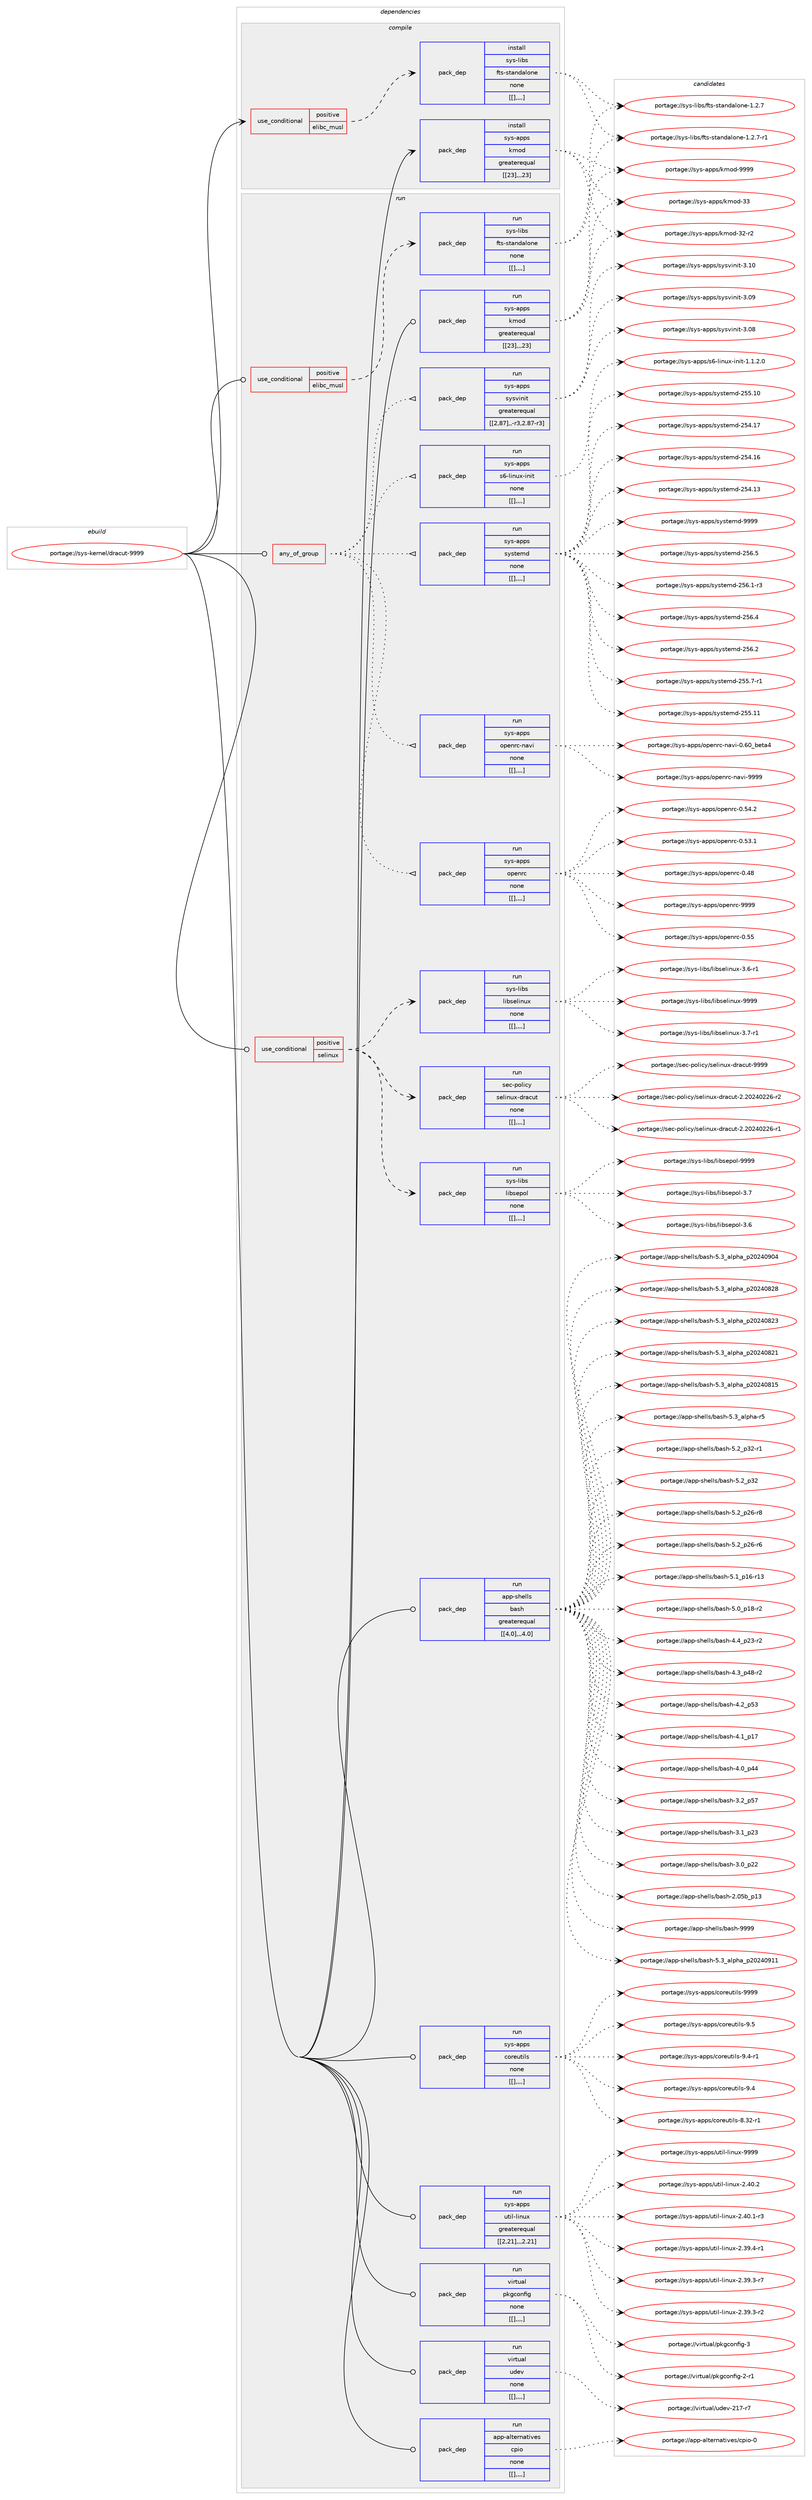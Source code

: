 digraph prolog {

# *************
# Graph options
# *************

newrank=true;
concentrate=true;
compound=true;
graph [rankdir=LR,fontname=Helvetica,fontsize=10,ranksep=1.5];#, ranksep=2.5, nodesep=0.2];
edge  [arrowhead=vee];
node  [fontname=Helvetica,fontsize=10];

# **********
# The ebuild
# **********

subgraph cluster_leftcol {
color=gray;
label=<<i>ebuild</i>>;
id [label="portage://sys-kernel/dracut-9999", color=red, width=4, href="../sys-kernel/dracut-9999.svg"];
}

# ****************
# The dependencies
# ****************

subgraph cluster_midcol {
color=gray;
label=<<i>dependencies</i>>;
subgraph cluster_compile {
fillcolor="#eeeeee";
style=filled;
label=<<i>compile</i>>;
subgraph cond10049 {
dependency26892 [label=<<TABLE BORDER="0" CELLBORDER="1" CELLSPACING="0" CELLPADDING="4"><TR><TD ROWSPAN="3" CELLPADDING="10">use_conditional</TD></TR><TR><TD>positive</TD></TR><TR><TD>elibc_musl</TD></TR></TABLE>>, shape=none, color=red];
subgraph pack16777 {
dependency26893 [label=<<TABLE BORDER="0" CELLBORDER="1" CELLSPACING="0" CELLPADDING="4" WIDTH="220"><TR><TD ROWSPAN="6" CELLPADDING="30">pack_dep</TD></TR><TR><TD WIDTH="110">install</TD></TR><TR><TD>sys-libs</TD></TR><TR><TD>fts-standalone</TD></TR><TR><TD>none</TD></TR><TR><TD>[[],,,,]</TD></TR></TABLE>>, shape=none, color=blue];
}
dependency26892:e -> dependency26893:w [weight=20,style="dashed",arrowhead="vee"];
}
id:e -> dependency26892:w [weight=20,style="solid",arrowhead="vee"];
subgraph pack16778 {
dependency26894 [label=<<TABLE BORDER="0" CELLBORDER="1" CELLSPACING="0" CELLPADDING="4" WIDTH="220"><TR><TD ROWSPAN="6" CELLPADDING="30">pack_dep</TD></TR><TR><TD WIDTH="110">install</TD></TR><TR><TD>sys-apps</TD></TR><TR><TD>kmod</TD></TR><TR><TD>greaterequal</TD></TR><TR><TD>[[23],,,23]</TD></TR></TABLE>>, shape=none, color=blue];
}
id:e -> dependency26894:w [weight=20,style="solid",arrowhead="vee"];
}
subgraph cluster_compileandrun {
fillcolor="#eeeeee";
style=filled;
label=<<i>compile and run</i>>;
}
subgraph cluster_run {
fillcolor="#eeeeee";
style=filled;
label=<<i>run</i>>;
subgraph any56 {
dependency26895 [label=<<TABLE BORDER="0" CELLBORDER="1" CELLSPACING="0" CELLPADDING="4"><TR><TD CELLPADDING="10">any_of_group</TD></TR></TABLE>>, shape=none, color=red];subgraph pack16779 {
dependency26896 [label=<<TABLE BORDER="0" CELLBORDER="1" CELLSPACING="0" CELLPADDING="4" WIDTH="220"><TR><TD ROWSPAN="6" CELLPADDING="30">pack_dep</TD></TR><TR><TD WIDTH="110">run</TD></TR><TR><TD>sys-apps</TD></TR><TR><TD>sysvinit</TD></TR><TR><TD>greaterequal</TD></TR><TR><TD>[[2,87],,-r3,2.87-r3]</TD></TR></TABLE>>, shape=none, color=blue];
}
dependency26895:e -> dependency26896:w [weight=20,style="dotted",arrowhead="oinv"];
subgraph pack16780 {
dependency26897 [label=<<TABLE BORDER="0" CELLBORDER="1" CELLSPACING="0" CELLPADDING="4" WIDTH="220"><TR><TD ROWSPAN="6" CELLPADDING="30">pack_dep</TD></TR><TR><TD WIDTH="110">run</TD></TR><TR><TD>sys-apps</TD></TR><TR><TD>openrc</TD></TR><TR><TD>none</TD></TR><TR><TD>[[],,,,]</TD></TR></TABLE>>, shape=none, color=blue];
}
dependency26895:e -> dependency26897:w [weight=20,style="dotted",arrowhead="oinv"];
subgraph pack16781 {
dependency26898 [label=<<TABLE BORDER="0" CELLBORDER="1" CELLSPACING="0" CELLPADDING="4" WIDTH="220"><TR><TD ROWSPAN="6" CELLPADDING="30">pack_dep</TD></TR><TR><TD WIDTH="110">run</TD></TR><TR><TD>sys-apps</TD></TR><TR><TD>openrc-navi</TD></TR><TR><TD>none</TD></TR><TR><TD>[[],,,,]</TD></TR></TABLE>>, shape=none, color=blue];
}
dependency26895:e -> dependency26898:w [weight=20,style="dotted",arrowhead="oinv"];
subgraph pack16782 {
dependency26899 [label=<<TABLE BORDER="0" CELLBORDER="1" CELLSPACING="0" CELLPADDING="4" WIDTH="220"><TR><TD ROWSPAN="6" CELLPADDING="30">pack_dep</TD></TR><TR><TD WIDTH="110">run</TD></TR><TR><TD>sys-apps</TD></TR><TR><TD>systemd</TD></TR><TR><TD>none</TD></TR><TR><TD>[[],,,,]</TD></TR></TABLE>>, shape=none, color=blue];
}
dependency26895:e -> dependency26899:w [weight=20,style="dotted",arrowhead="oinv"];
subgraph pack16783 {
dependency26900 [label=<<TABLE BORDER="0" CELLBORDER="1" CELLSPACING="0" CELLPADDING="4" WIDTH="220"><TR><TD ROWSPAN="6" CELLPADDING="30">pack_dep</TD></TR><TR><TD WIDTH="110">run</TD></TR><TR><TD>sys-apps</TD></TR><TR><TD>s6-linux-init</TD></TR><TR><TD>none</TD></TR><TR><TD>[[],,,,]</TD></TR></TABLE>>, shape=none, color=blue];
}
dependency26895:e -> dependency26900:w [weight=20,style="dotted",arrowhead="oinv"];
}
id:e -> dependency26895:w [weight=20,style="solid",arrowhead="odot"];
subgraph cond10050 {
dependency26901 [label=<<TABLE BORDER="0" CELLBORDER="1" CELLSPACING="0" CELLPADDING="4"><TR><TD ROWSPAN="3" CELLPADDING="10">use_conditional</TD></TR><TR><TD>positive</TD></TR><TR><TD>elibc_musl</TD></TR></TABLE>>, shape=none, color=red];
subgraph pack16784 {
dependency26902 [label=<<TABLE BORDER="0" CELLBORDER="1" CELLSPACING="0" CELLPADDING="4" WIDTH="220"><TR><TD ROWSPAN="6" CELLPADDING="30">pack_dep</TD></TR><TR><TD WIDTH="110">run</TD></TR><TR><TD>sys-libs</TD></TR><TR><TD>fts-standalone</TD></TR><TR><TD>none</TD></TR><TR><TD>[[],,,,]</TD></TR></TABLE>>, shape=none, color=blue];
}
dependency26901:e -> dependency26902:w [weight=20,style="dashed",arrowhead="vee"];
}
id:e -> dependency26901:w [weight=20,style="solid",arrowhead="odot"];
subgraph cond10051 {
dependency26903 [label=<<TABLE BORDER="0" CELLBORDER="1" CELLSPACING="0" CELLPADDING="4"><TR><TD ROWSPAN="3" CELLPADDING="10">use_conditional</TD></TR><TR><TD>positive</TD></TR><TR><TD>selinux</TD></TR></TABLE>>, shape=none, color=red];
subgraph pack16785 {
dependency26904 [label=<<TABLE BORDER="0" CELLBORDER="1" CELLSPACING="0" CELLPADDING="4" WIDTH="220"><TR><TD ROWSPAN="6" CELLPADDING="30">pack_dep</TD></TR><TR><TD WIDTH="110">run</TD></TR><TR><TD>sec-policy</TD></TR><TR><TD>selinux-dracut</TD></TR><TR><TD>none</TD></TR><TR><TD>[[],,,,]</TD></TR></TABLE>>, shape=none, color=blue];
}
dependency26903:e -> dependency26904:w [weight=20,style="dashed",arrowhead="vee"];
subgraph pack16786 {
dependency26905 [label=<<TABLE BORDER="0" CELLBORDER="1" CELLSPACING="0" CELLPADDING="4" WIDTH="220"><TR><TD ROWSPAN="6" CELLPADDING="30">pack_dep</TD></TR><TR><TD WIDTH="110">run</TD></TR><TR><TD>sys-libs</TD></TR><TR><TD>libselinux</TD></TR><TR><TD>none</TD></TR><TR><TD>[[],,,,]</TD></TR></TABLE>>, shape=none, color=blue];
}
dependency26903:e -> dependency26905:w [weight=20,style="dashed",arrowhead="vee"];
subgraph pack16787 {
dependency26906 [label=<<TABLE BORDER="0" CELLBORDER="1" CELLSPACING="0" CELLPADDING="4" WIDTH="220"><TR><TD ROWSPAN="6" CELLPADDING="30">pack_dep</TD></TR><TR><TD WIDTH="110">run</TD></TR><TR><TD>sys-libs</TD></TR><TR><TD>libsepol</TD></TR><TR><TD>none</TD></TR><TR><TD>[[],,,,]</TD></TR></TABLE>>, shape=none, color=blue];
}
dependency26903:e -> dependency26906:w [weight=20,style="dashed",arrowhead="vee"];
}
id:e -> dependency26903:w [weight=20,style="solid",arrowhead="odot"];
subgraph pack16788 {
dependency26907 [label=<<TABLE BORDER="0" CELLBORDER="1" CELLSPACING="0" CELLPADDING="4" WIDTH="220"><TR><TD ROWSPAN="6" CELLPADDING="30">pack_dep</TD></TR><TR><TD WIDTH="110">run</TD></TR><TR><TD>app-alternatives</TD></TR><TR><TD>cpio</TD></TR><TR><TD>none</TD></TR><TR><TD>[[],,,,]</TD></TR></TABLE>>, shape=none, color=blue];
}
id:e -> dependency26907:w [weight=20,style="solid",arrowhead="odot"];
subgraph pack16789 {
dependency26908 [label=<<TABLE BORDER="0" CELLBORDER="1" CELLSPACING="0" CELLPADDING="4" WIDTH="220"><TR><TD ROWSPAN="6" CELLPADDING="30">pack_dep</TD></TR><TR><TD WIDTH="110">run</TD></TR><TR><TD>app-shells</TD></TR><TR><TD>bash</TD></TR><TR><TD>greaterequal</TD></TR><TR><TD>[[4,0],,,4.0]</TD></TR></TABLE>>, shape=none, color=blue];
}
id:e -> dependency26908:w [weight=20,style="solid",arrowhead="odot"];
subgraph pack16790 {
dependency26909 [label=<<TABLE BORDER="0" CELLBORDER="1" CELLSPACING="0" CELLPADDING="4" WIDTH="220"><TR><TD ROWSPAN="6" CELLPADDING="30">pack_dep</TD></TR><TR><TD WIDTH="110">run</TD></TR><TR><TD>sys-apps</TD></TR><TR><TD>coreutils</TD></TR><TR><TD>none</TD></TR><TR><TD>[[],,,,]</TD></TR></TABLE>>, shape=none, color=blue];
}
id:e -> dependency26909:w [weight=20,style="solid",arrowhead="odot"];
subgraph pack16791 {
dependency26910 [label=<<TABLE BORDER="0" CELLBORDER="1" CELLSPACING="0" CELLPADDING="4" WIDTH="220"><TR><TD ROWSPAN="6" CELLPADDING="30">pack_dep</TD></TR><TR><TD WIDTH="110">run</TD></TR><TR><TD>sys-apps</TD></TR><TR><TD>kmod</TD></TR><TR><TD>greaterequal</TD></TR><TR><TD>[[23],,,23]</TD></TR></TABLE>>, shape=none, color=blue];
}
id:e -> dependency26910:w [weight=20,style="solid",arrowhead="odot"];
subgraph pack16792 {
dependency26911 [label=<<TABLE BORDER="0" CELLBORDER="1" CELLSPACING="0" CELLPADDING="4" WIDTH="220"><TR><TD ROWSPAN="6" CELLPADDING="30">pack_dep</TD></TR><TR><TD WIDTH="110">run</TD></TR><TR><TD>sys-apps</TD></TR><TR><TD>util-linux</TD></TR><TR><TD>greaterequal</TD></TR><TR><TD>[[2,21],,,2.21]</TD></TR></TABLE>>, shape=none, color=blue];
}
id:e -> dependency26911:w [weight=20,style="solid",arrowhead="odot"];
subgraph pack16793 {
dependency26912 [label=<<TABLE BORDER="0" CELLBORDER="1" CELLSPACING="0" CELLPADDING="4" WIDTH="220"><TR><TD ROWSPAN="6" CELLPADDING="30">pack_dep</TD></TR><TR><TD WIDTH="110">run</TD></TR><TR><TD>virtual</TD></TR><TR><TD>pkgconfig</TD></TR><TR><TD>none</TD></TR><TR><TD>[[],,,,]</TD></TR></TABLE>>, shape=none, color=blue];
}
id:e -> dependency26912:w [weight=20,style="solid",arrowhead="odot"];
subgraph pack16794 {
dependency26913 [label=<<TABLE BORDER="0" CELLBORDER="1" CELLSPACING="0" CELLPADDING="4" WIDTH="220"><TR><TD ROWSPAN="6" CELLPADDING="30">pack_dep</TD></TR><TR><TD WIDTH="110">run</TD></TR><TR><TD>virtual</TD></TR><TR><TD>udev</TD></TR><TR><TD>none</TD></TR><TR><TD>[[],,,,]</TD></TR></TABLE>>, shape=none, color=blue];
}
id:e -> dependency26913:w [weight=20,style="solid",arrowhead="odot"];
}
}

# **************
# The candidates
# **************

subgraph cluster_choices {
rank=same;
color=gray;
label=<<i>candidates</i>>;

subgraph choice16777 {
color=black;
nodesep=1;
choice1151211154510810598115471021161154511511697110100971081111101014549465046554511449 [label="portage://sys-libs/fts-standalone-1.2.7-r1", color=red, width=4,href="../sys-libs/fts-standalone-1.2.7-r1.svg"];
choice115121115451081059811547102116115451151169711010097108111110101454946504655 [label="portage://sys-libs/fts-standalone-1.2.7", color=red, width=4,href="../sys-libs/fts-standalone-1.2.7.svg"];
dependency26893:e -> choice1151211154510810598115471021161154511511697110100971081111101014549465046554511449:w [style=dotted,weight="100"];
dependency26893:e -> choice115121115451081059811547102116115451151169711010097108111110101454946504655:w [style=dotted,weight="100"];
}
subgraph choice16778 {
color=black;
nodesep=1;
choice1151211154597112112115471071091111004557575757 [label="portage://sys-apps/kmod-9999", color=red, width=4,href="../sys-apps/kmod-9999.svg"];
choice115121115459711211211547107109111100455151 [label="portage://sys-apps/kmod-33", color=red, width=4,href="../sys-apps/kmod-33.svg"];
choice1151211154597112112115471071091111004551504511450 [label="portage://sys-apps/kmod-32-r2", color=red, width=4,href="../sys-apps/kmod-32-r2.svg"];
dependency26894:e -> choice1151211154597112112115471071091111004557575757:w [style=dotted,weight="100"];
dependency26894:e -> choice115121115459711211211547107109111100455151:w [style=dotted,weight="100"];
dependency26894:e -> choice1151211154597112112115471071091111004551504511450:w [style=dotted,weight="100"];
}
subgraph choice16779 {
color=black;
nodesep=1;
choice1151211154597112112115471151211151181051101051164551464948 [label="portage://sys-apps/sysvinit-3.10", color=red, width=4,href="../sys-apps/sysvinit-3.10.svg"];
choice1151211154597112112115471151211151181051101051164551464857 [label="portage://sys-apps/sysvinit-3.09", color=red, width=4,href="../sys-apps/sysvinit-3.09.svg"];
choice1151211154597112112115471151211151181051101051164551464856 [label="portage://sys-apps/sysvinit-3.08", color=red, width=4,href="../sys-apps/sysvinit-3.08.svg"];
dependency26896:e -> choice1151211154597112112115471151211151181051101051164551464948:w [style=dotted,weight="100"];
dependency26896:e -> choice1151211154597112112115471151211151181051101051164551464857:w [style=dotted,weight="100"];
dependency26896:e -> choice1151211154597112112115471151211151181051101051164551464856:w [style=dotted,weight="100"];
}
subgraph choice16780 {
color=black;
nodesep=1;
choice115121115459711211211547111112101110114994557575757 [label="portage://sys-apps/openrc-9999", color=red, width=4,href="../sys-apps/openrc-9999.svg"];
choice115121115459711211211547111112101110114994548465353 [label="portage://sys-apps/openrc-0.55", color=red, width=4,href="../sys-apps/openrc-0.55.svg"];
choice1151211154597112112115471111121011101149945484653524650 [label="portage://sys-apps/openrc-0.54.2", color=red, width=4,href="../sys-apps/openrc-0.54.2.svg"];
choice1151211154597112112115471111121011101149945484653514649 [label="portage://sys-apps/openrc-0.53.1", color=red, width=4,href="../sys-apps/openrc-0.53.1.svg"];
choice115121115459711211211547111112101110114994548465256 [label="portage://sys-apps/openrc-0.48", color=red, width=4,href="../sys-apps/openrc-0.48.svg"];
dependency26897:e -> choice115121115459711211211547111112101110114994557575757:w [style=dotted,weight="100"];
dependency26897:e -> choice115121115459711211211547111112101110114994548465353:w [style=dotted,weight="100"];
dependency26897:e -> choice1151211154597112112115471111121011101149945484653524650:w [style=dotted,weight="100"];
dependency26897:e -> choice1151211154597112112115471111121011101149945484653514649:w [style=dotted,weight="100"];
dependency26897:e -> choice115121115459711211211547111112101110114994548465256:w [style=dotted,weight="100"];
}
subgraph choice16781 {
color=black;
nodesep=1;
choice1151211154597112112115471111121011101149945110971181054557575757 [label="portage://sys-apps/openrc-navi-9999", color=red, width=4,href="../sys-apps/openrc-navi-9999.svg"];
choice115121115459711211211547111112101110114994511097118105454846544895981011169752 [label="portage://sys-apps/openrc-navi-0.60_beta4", color=red, width=4,href="../sys-apps/openrc-navi-0.60_beta4.svg"];
dependency26898:e -> choice1151211154597112112115471111121011101149945110971181054557575757:w [style=dotted,weight="100"];
dependency26898:e -> choice115121115459711211211547111112101110114994511097118105454846544895981011169752:w [style=dotted,weight="100"];
}
subgraph choice16782 {
color=black;
nodesep=1;
choice1151211154597112112115471151211151161011091004557575757 [label="portage://sys-apps/systemd-9999", color=red, width=4,href="../sys-apps/systemd-9999.svg"];
choice115121115459711211211547115121115116101109100455053544653 [label="portage://sys-apps/systemd-256.5", color=red, width=4,href="../sys-apps/systemd-256.5.svg"];
choice115121115459711211211547115121115116101109100455053544652 [label="portage://sys-apps/systemd-256.4", color=red, width=4,href="../sys-apps/systemd-256.4.svg"];
choice115121115459711211211547115121115116101109100455053544650 [label="portage://sys-apps/systemd-256.2", color=red, width=4,href="../sys-apps/systemd-256.2.svg"];
choice1151211154597112112115471151211151161011091004550535446494511451 [label="portage://sys-apps/systemd-256.1-r3", color=red, width=4,href="../sys-apps/systemd-256.1-r3.svg"];
choice11512111545971121121154711512111511610110910045505353464949 [label="portage://sys-apps/systemd-255.11", color=red, width=4,href="../sys-apps/systemd-255.11.svg"];
choice11512111545971121121154711512111511610110910045505353464948 [label="portage://sys-apps/systemd-255.10", color=red, width=4,href="../sys-apps/systemd-255.10.svg"];
choice1151211154597112112115471151211151161011091004550535346554511449 [label="portage://sys-apps/systemd-255.7-r1", color=red, width=4,href="../sys-apps/systemd-255.7-r1.svg"];
choice11512111545971121121154711512111511610110910045505352464955 [label="portage://sys-apps/systemd-254.17", color=red, width=4,href="../sys-apps/systemd-254.17.svg"];
choice11512111545971121121154711512111511610110910045505352464954 [label="portage://sys-apps/systemd-254.16", color=red, width=4,href="../sys-apps/systemd-254.16.svg"];
choice11512111545971121121154711512111511610110910045505352464951 [label="portage://sys-apps/systemd-254.13", color=red, width=4,href="../sys-apps/systemd-254.13.svg"];
dependency26899:e -> choice1151211154597112112115471151211151161011091004557575757:w [style=dotted,weight="100"];
dependency26899:e -> choice115121115459711211211547115121115116101109100455053544653:w [style=dotted,weight="100"];
dependency26899:e -> choice115121115459711211211547115121115116101109100455053544652:w [style=dotted,weight="100"];
dependency26899:e -> choice115121115459711211211547115121115116101109100455053544650:w [style=dotted,weight="100"];
dependency26899:e -> choice1151211154597112112115471151211151161011091004550535446494511451:w [style=dotted,weight="100"];
dependency26899:e -> choice11512111545971121121154711512111511610110910045505353464949:w [style=dotted,weight="100"];
dependency26899:e -> choice11512111545971121121154711512111511610110910045505353464948:w [style=dotted,weight="100"];
dependency26899:e -> choice1151211154597112112115471151211151161011091004550535346554511449:w [style=dotted,weight="100"];
dependency26899:e -> choice11512111545971121121154711512111511610110910045505352464955:w [style=dotted,weight="100"];
dependency26899:e -> choice11512111545971121121154711512111511610110910045505352464954:w [style=dotted,weight="100"];
dependency26899:e -> choice11512111545971121121154711512111511610110910045505352464951:w [style=dotted,weight="100"];
}
subgraph choice16783 {
color=black;
nodesep=1;
choice1151211154597112112115471155445108105110117120451051101051164549464946504648 [label="portage://sys-apps/s6-linux-init-1.1.2.0", color=red, width=4,href="../sys-apps/s6-linux-init-1.1.2.0.svg"];
dependency26900:e -> choice1151211154597112112115471155445108105110117120451051101051164549464946504648:w [style=dotted,weight="100"];
}
subgraph choice16784 {
color=black;
nodesep=1;
choice1151211154510810598115471021161154511511697110100971081111101014549465046554511449 [label="portage://sys-libs/fts-standalone-1.2.7-r1", color=red, width=4,href="../sys-libs/fts-standalone-1.2.7-r1.svg"];
choice115121115451081059811547102116115451151169711010097108111110101454946504655 [label="portage://sys-libs/fts-standalone-1.2.7", color=red, width=4,href="../sys-libs/fts-standalone-1.2.7.svg"];
dependency26902:e -> choice1151211154510810598115471021161154511511697110100971081111101014549465046554511449:w [style=dotted,weight="100"];
dependency26902:e -> choice115121115451081059811547102116115451151169711010097108111110101454946504655:w [style=dotted,weight="100"];
}
subgraph choice16785 {
color=black;
nodesep=1;
choice115101994511211110810599121471151011081051101171204510011497991171164557575757 [label="portage://sec-policy/selinux-dracut-9999", color=red, width=4,href="../sec-policy/selinux-dracut-9999.svg"];
choice1151019945112111108105991214711510110810511011712045100114979911711645504650485052485050544511450 [label="portage://sec-policy/selinux-dracut-2.20240226-r2", color=red, width=4,href="../sec-policy/selinux-dracut-2.20240226-r2.svg"];
choice1151019945112111108105991214711510110810511011712045100114979911711645504650485052485050544511449 [label="portage://sec-policy/selinux-dracut-2.20240226-r1", color=red, width=4,href="../sec-policy/selinux-dracut-2.20240226-r1.svg"];
dependency26904:e -> choice115101994511211110810599121471151011081051101171204510011497991171164557575757:w [style=dotted,weight="100"];
dependency26904:e -> choice1151019945112111108105991214711510110810511011712045100114979911711645504650485052485050544511450:w [style=dotted,weight="100"];
dependency26904:e -> choice1151019945112111108105991214711510110810511011712045100114979911711645504650485052485050544511449:w [style=dotted,weight="100"];
}
subgraph choice16786 {
color=black;
nodesep=1;
choice115121115451081059811547108105981151011081051101171204557575757 [label="portage://sys-libs/libselinux-9999", color=red, width=4,href="../sys-libs/libselinux-9999.svg"];
choice11512111545108105981154710810598115101108105110117120455146554511449 [label="portage://sys-libs/libselinux-3.7-r1", color=red, width=4,href="../sys-libs/libselinux-3.7-r1.svg"];
choice11512111545108105981154710810598115101108105110117120455146544511449 [label="portage://sys-libs/libselinux-3.6-r1", color=red, width=4,href="../sys-libs/libselinux-3.6-r1.svg"];
dependency26905:e -> choice115121115451081059811547108105981151011081051101171204557575757:w [style=dotted,weight="100"];
dependency26905:e -> choice11512111545108105981154710810598115101108105110117120455146554511449:w [style=dotted,weight="100"];
dependency26905:e -> choice11512111545108105981154710810598115101108105110117120455146544511449:w [style=dotted,weight="100"];
}
subgraph choice16787 {
color=black;
nodesep=1;
choice115121115451081059811547108105981151011121111084557575757 [label="portage://sys-libs/libsepol-9999", color=red, width=4,href="../sys-libs/libsepol-9999.svg"];
choice1151211154510810598115471081059811510111211110845514655 [label="portage://sys-libs/libsepol-3.7", color=red, width=4,href="../sys-libs/libsepol-3.7.svg"];
choice1151211154510810598115471081059811510111211110845514654 [label="portage://sys-libs/libsepol-3.6", color=red, width=4,href="../sys-libs/libsepol-3.6.svg"];
dependency26906:e -> choice115121115451081059811547108105981151011121111084557575757:w [style=dotted,weight="100"];
dependency26906:e -> choice1151211154510810598115471081059811510111211110845514655:w [style=dotted,weight="100"];
dependency26906:e -> choice1151211154510810598115471081059811510111211110845514654:w [style=dotted,weight="100"];
}
subgraph choice16788 {
color=black;
nodesep=1;
choice9711211245971081161011141109711610511810111547991121051114548 [label="portage://app-alternatives/cpio-0", color=red, width=4,href="../app-alternatives/cpio-0.svg"];
dependency26907:e -> choice9711211245971081161011141109711610511810111547991121051114548:w [style=dotted,weight="100"];
}
subgraph choice16789 {
color=black;
nodesep=1;
choice97112112451151041011081081154798971151044557575757 [label="portage://app-shells/bash-9999", color=red, width=4,href="../app-shells/bash-9999.svg"];
choice971121124511510410110810811547989711510445534651959710811210497951125048505248574949 [label="portage://app-shells/bash-5.3_alpha_p20240911", color=red, width=4,href="../app-shells/bash-5.3_alpha_p20240911.svg"];
choice971121124511510410110810811547989711510445534651959710811210497951125048505248574852 [label="portage://app-shells/bash-5.3_alpha_p20240904", color=red, width=4,href="../app-shells/bash-5.3_alpha_p20240904.svg"];
choice971121124511510410110810811547989711510445534651959710811210497951125048505248565056 [label="portage://app-shells/bash-5.3_alpha_p20240828", color=red, width=4,href="../app-shells/bash-5.3_alpha_p20240828.svg"];
choice971121124511510410110810811547989711510445534651959710811210497951125048505248565051 [label="portage://app-shells/bash-5.3_alpha_p20240823", color=red, width=4,href="../app-shells/bash-5.3_alpha_p20240823.svg"];
choice971121124511510410110810811547989711510445534651959710811210497951125048505248565049 [label="portage://app-shells/bash-5.3_alpha_p20240821", color=red, width=4,href="../app-shells/bash-5.3_alpha_p20240821.svg"];
choice971121124511510410110810811547989711510445534651959710811210497951125048505248564953 [label="portage://app-shells/bash-5.3_alpha_p20240815", color=red, width=4,href="../app-shells/bash-5.3_alpha_p20240815.svg"];
choice9711211245115104101108108115479897115104455346519597108112104974511453 [label="portage://app-shells/bash-5.3_alpha-r5", color=red, width=4,href="../app-shells/bash-5.3_alpha-r5.svg"];
choice9711211245115104101108108115479897115104455346509511251504511449 [label="portage://app-shells/bash-5.2_p32-r1", color=red, width=4,href="../app-shells/bash-5.2_p32-r1.svg"];
choice971121124511510410110810811547989711510445534650951125150 [label="portage://app-shells/bash-5.2_p32", color=red, width=4,href="../app-shells/bash-5.2_p32.svg"];
choice9711211245115104101108108115479897115104455346509511250544511456 [label="portage://app-shells/bash-5.2_p26-r8", color=red, width=4,href="../app-shells/bash-5.2_p26-r8.svg"];
choice9711211245115104101108108115479897115104455346509511250544511454 [label="portage://app-shells/bash-5.2_p26-r6", color=red, width=4,href="../app-shells/bash-5.2_p26-r6.svg"];
choice971121124511510410110810811547989711510445534649951124954451144951 [label="portage://app-shells/bash-5.1_p16-r13", color=red, width=4,href="../app-shells/bash-5.1_p16-r13.svg"];
choice9711211245115104101108108115479897115104455346489511249564511450 [label="portage://app-shells/bash-5.0_p18-r2", color=red, width=4,href="../app-shells/bash-5.0_p18-r2.svg"];
choice9711211245115104101108108115479897115104455246529511250514511450 [label="portage://app-shells/bash-4.4_p23-r2", color=red, width=4,href="../app-shells/bash-4.4_p23-r2.svg"];
choice9711211245115104101108108115479897115104455246519511252564511450 [label="portage://app-shells/bash-4.3_p48-r2", color=red, width=4,href="../app-shells/bash-4.3_p48-r2.svg"];
choice971121124511510410110810811547989711510445524650951125351 [label="portage://app-shells/bash-4.2_p53", color=red, width=4,href="../app-shells/bash-4.2_p53.svg"];
choice971121124511510410110810811547989711510445524649951124955 [label="portage://app-shells/bash-4.1_p17", color=red, width=4,href="../app-shells/bash-4.1_p17.svg"];
choice971121124511510410110810811547989711510445524648951125252 [label="portage://app-shells/bash-4.0_p44", color=red, width=4,href="../app-shells/bash-4.0_p44.svg"];
choice971121124511510410110810811547989711510445514650951125355 [label="portage://app-shells/bash-3.2_p57", color=red, width=4,href="../app-shells/bash-3.2_p57.svg"];
choice971121124511510410110810811547989711510445514649951125051 [label="portage://app-shells/bash-3.1_p23", color=red, width=4,href="../app-shells/bash-3.1_p23.svg"];
choice971121124511510410110810811547989711510445514648951125050 [label="portage://app-shells/bash-3.0_p22", color=red, width=4,href="../app-shells/bash-3.0_p22.svg"];
choice9711211245115104101108108115479897115104455046485398951124951 [label="portage://app-shells/bash-2.05b_p13", color=red, width=4,href="../app-shells/bash-2.05b_p13.svg"];
dependency26908:e -> choice97112112451151041011081081154798971151044557575757:w [style=dotted,weight="100"];
dependency26908:e -> choice971121124511510410110810811547989711510445534651959710811210497951125048505248574949:w [style=dotted,weight="100"];
dependency26908:e -> choice971121124511510410110810811547989711510445534651959710811210497951125048505248574852:w [style=dotted,weight="100"];
dependency26908:e -> choice971121124511510410110810811547989711510445534651959710811210497951125048505248565056:w [style=dotted,weight="100"];
dependency26908:e -> choice971121124511510410110810811547989711510445534651959710811210497951125048505248565051:w [style=dotted,weight="100"];
dependency26908:e -> choice971121124511510410110810811547989711510445534651959710811210497951125048505248565049:w [style=dotted,weight="100"];
dependency26908:e -> choice971121124511510410110810811547989711510445534651959710811210497951125048505248564953:w [style=dotted,weight="100"];
dependency26908:e -> choice9711211245115104101108108115479897115104455346519597108112104974511453:w [style=dotted,weight="100"];
dependency26908:e -> choice9711211245115104101108108115479897115104455346509511251504511449:w [style=dotted,weight="100"];
dependency26908:e -> choice971121124511510410110810811547989711510445534650951125150:w [style=dotted,weight="100"];
dependency26908:e -> choice9711211245115104101108108115479897115104455346509511250544511456:w [style=dotted,weight="100"];
dependency26908:e -> choice9711211245115104101108108115479897115104455346509511250544511454:w [style=dotted,weight="100"];
dependency26908:e -> choice971121124511510410110810811547989711510445534649951124954451144951:w [style=dotted,weight="100"];
dependency26908:e -> choice9711211245115104101108108115479897115104455346489511249564511450:w [style=dotted,weight="100"];
dependency26908:e -> choice9711211245115104101108108115479897115104455246529511250514511450:w [style=dotted,weight="100"];
dependency26908:e -> choice9711211245115104101108108115479897115104455246519511252564511450:w [style=dotted,weight="100"];
dependency26908:e -> choice971121124511510410110810811547989711510445524650951125351:w [style=dotted,weight="100"];
dependency26908:e -> choice971121124511510410110810811547989711510445524649951124955:w [style=dotted,weight="100"];
dependency26908:e -> choice971121124511510410110810811547989711510445524648951125252:w [style=dotted,weight="100"];
dependency26908:e -> choice971121124511510410110810811547989711510445514650951125355:w [style=dotted,weight="100"];
dependency26908:e -> choice971121124511510410110810811547989711510445514649951125051:w [style=dotted,weight="100"];
dependency26908:e -> choice971121124511510410110810811547989711510445514648951125050:w [style=dotted,weight="100"];
dependency26908:e -> choice9711211245115104101108108115479897115104455046485398951124951:w [style=dotted,weight="100"];
}
subgraph choice16790 {
color=black;
nodesep=1;
choice115121115459711211211547991111141011171161051081154557575757 [label="portage://sys-apps/coreutils-9999", color=red, width=4,href="../sys-apps/coreutils-9999.svg"];
choice1151211154597112112115479911111410111711610510811545574653 [label="portage://sys-apps/coreutils-9.5", color=red, width=4,href="../sys-apps/coreutils-9.5.svg"];
choice11512111545971121121154799111114101117116105108115455746524511449 [label="portage://sys-apps/coreutils-9.4-r1", color=red, width=4,href="../sys-apps/coreutils-9.4-r1.svg"];
choice1151211154597112112115479911111410111711610510811545574652 [label="portage://sys-apps/coreutils-9.4", color=red, width=4,href="../sys-apps/coreutils-9.4.svg"];
choice1151211154597112112115479911111410111711610510811545564651504511449 [label="portage://sys-apps/coreutils-8.32-r1", color=red, width=4,href="../sys-apps/coreutils-8.32-r1.svg"];
dependency26909:e -> choice115121115459711211211547991111141011171161051081154557575757:w [style=dotted,weight="100"];
dependency26909:e -> choice1151211154597112112115479911111410111711610510811545574653:w [style=dotted,weight="100"];
dependency26909:e -> choice11512111545971121121154799111114101117116105108115455746524511449:w [style=dotted,weight="100"];
dependency26909:e -> choice1151211154597112112115479911111410111711610510811545574652:w [style=dotted,weight="100"];
dependency26909:e -> choice1151211154597112112115479911111410111711610510811545564651504511449:w [style=dotted,weight="100"];
}
subgraph choice16791 {
color=black;
nodesep=1;
choice1151211154597112112115471071091111004557575757 [label="portage://sys-apps/kmod-9999", color=red, width=4,href="../sys-apps/kmod-9999.svg"];
choice115121115459711211211547107109111100455151 [label="portage://sys-apps/kmod-33", color=red, width=4,href="../sys-apps/kmod-33.svg"];
choice1151211154597112112115471071091111004551504511450 [label="portage://sys-apps/kmod-32-r2", color=red, width=4,href="../sys-apps/kmod-32-r2.svg"];
dependency26910:e -> choice1151211154597112112115471071091111004557575757:w [style=dotted,weight="100"];
dependency26910:e -> choice115121115459711211211547107109111100455151:w [style=dotted,weight="100"];
dependency26910:e -> choice1151211154597112112115471071091111004551504511450:w [style=dotted,weight="100"];
}
subgraph choice16792 {
color=black;
nodesep=1;
choice115121115459711211211547117116105108451081051101171204557575757 [label="portage://sys-apps/util-linux-9999", color=red, width=4,href="../sys-apps/util-linux-9999.svg"];
choice1151211154597112112115471171161051084510810511011712045504652484650 [label="portage://sys-apps/util-linux-2.40.2", color=red, width=4,href="../sys-apps/util-linux-2.40.2.svg"];
choice11512111545971121121154711711610510845108105110117120455046524846494511451 [label="portage://sys-apps/util-linux-2.40.1-r3", color=red, width=4,href="../sys-apps/util-linux-2.40.1-r3.svg"];
choice11512111545971121121154711711610510845108105110117120455046515746524511449 [label="portage://sys-apps/util-linux-2.39.4-r1", color=red, width=4,href="../sys-apps/util-linux-2.39.4-r1.svg"];
choice11512111545971121121154711711610510845108105110117120455046515746514511455 [label="portage://sys-apps/util-linux-2.39.3-r7", color=red, width=4,href="../sys-apps/util-linux-2.39.3-r7.svg"];
choice11512111545971121121154711711610510845108105110117120455046515746514511450 [label="portage://sys-apps/util-linux-2.39.3-r2", color=red, width=4,href="../sys-apps/util-linux-2.39.3-r2.svg"];
dependency26911:e -> choice115121115459711211211547117116105108451081051101171204557575757:w [style=dotted,weight="100"];
dependency26911:e -> choice1151211154597112112115471171161051084510810511011712045504652484650:w [style=dotted,weight="100"];
dependency26911:e -> choice11512111545971121121154711711610510845108105110117120455046524846494511451:w [style=dotted,weight="100"];
dependency26911:e -> choice11512111545971121121154711711610510845108105110117120455046515746524511449:w [style=dotted,weight="100"];
dependency26911:e -> choice11512111545971121121154711711610510845108105110117120455046515746514511455:w [style=dotted,weight="100"];
dependency26911:e -> choice11512111545971121121154711711610510845108105110117120455046515746514511450:w [style=dotted,weight="100"];
}
subgraph choice16793 {
color=black;
nodesep=1;
choice1181051141161179710847112107103991111101021051034551 [label="portage://virtual/pkgconfig-3", color=red, width=4,href="../virtual/pkgconfig-3.svg"];
choice11810511411611797108471121071039911111010210510345504511449 [label="portage://virtual/pkgconfig-2-r1", color=red, width=4,href="../virtual/pkgconfig-2-r1.svg"];
dependency26912:e -> choice1181051141161179710847112107103991111101021051034551:w [style=dotted,weight="100"];
dependency26912:e -> choice11810511411611797108471121071039911111010210510345504511449:w [style=dotted,weight="100"];
}
subgraph choice16794 {
color=black;
nodesep=1;
choice1181051141161179710847117100101118455049554511455 [label="portage://virtual/udev-217-r7", color=red, width=4,href="../virtual/udev-217-r7.svg"];
dependency26913:e -> choice1181051141161179710847117100101118455049554511455:w [style=dotted,weight="100"];
}
}

}
